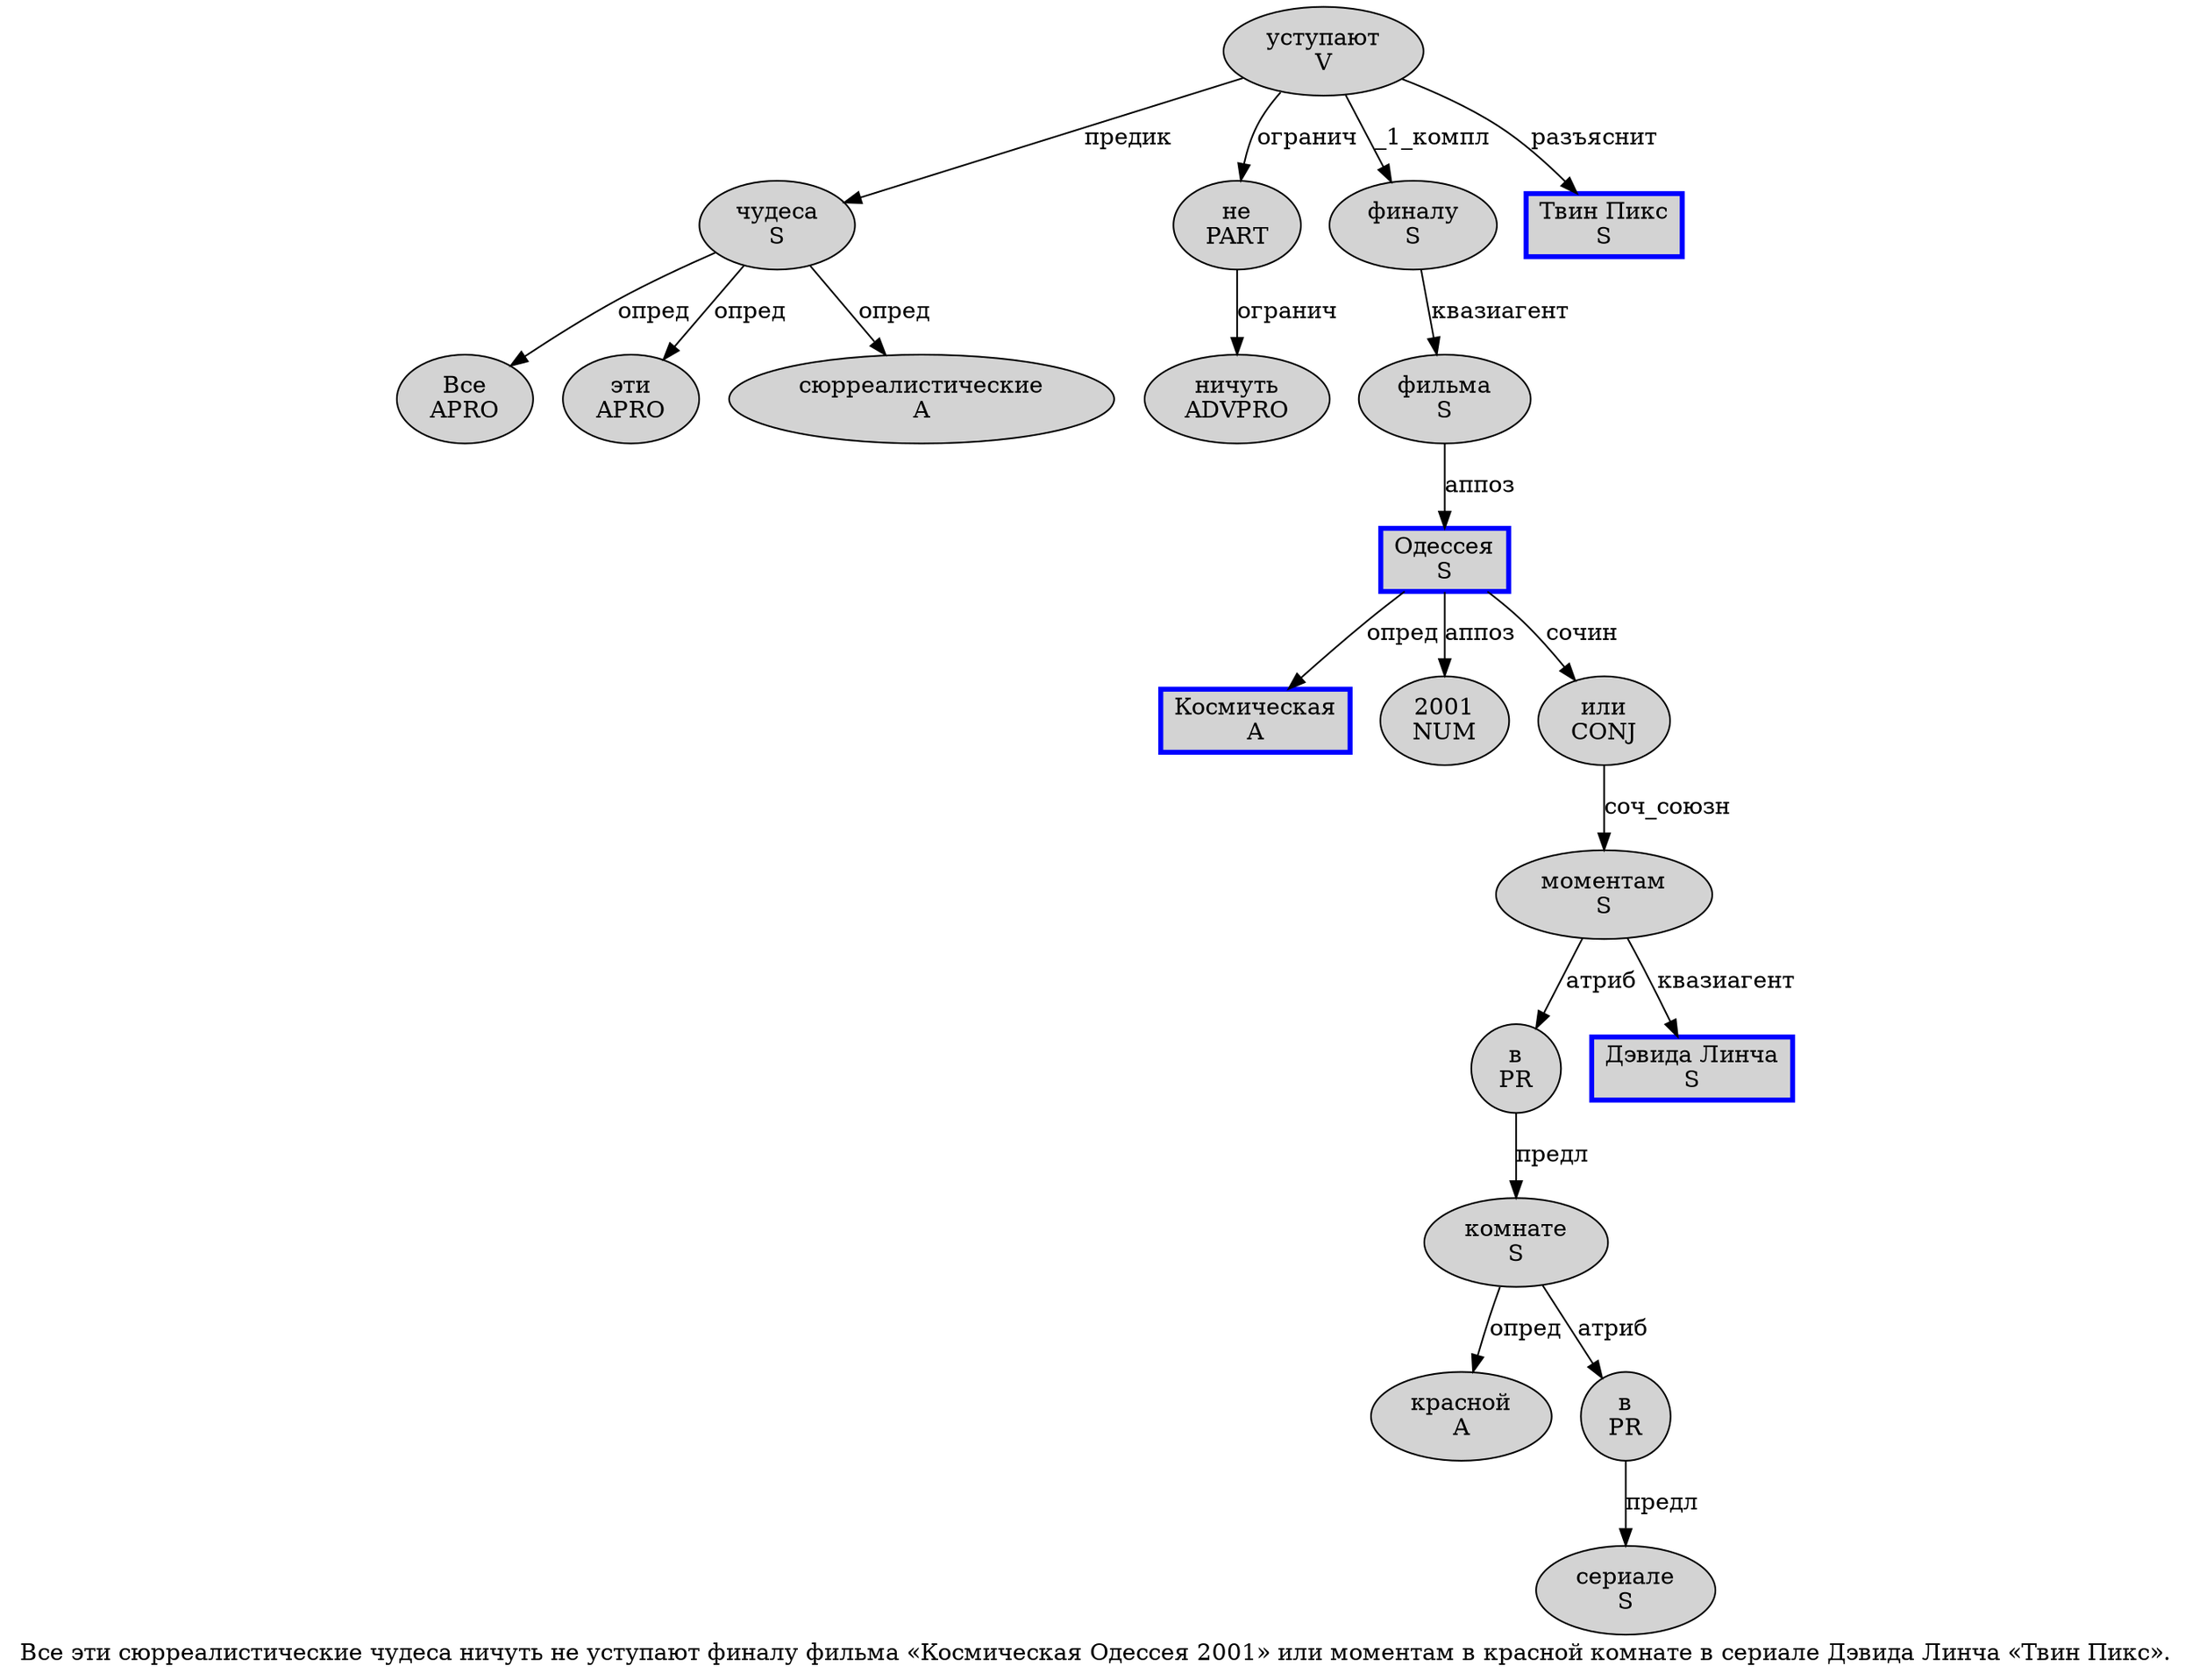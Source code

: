 digraph SENTENCE_2216 {
	graph [label="Все эти сюрреалистические чудеса ничуть не уступают финалу фильма «Космическая Одессея 2001» или моментам в красной комнате в сериале Дэвида Линча «Твин Пикс»."]
	node [style=filled]
		0 [label="Все
APRO" color="" fillcolor=lightgray penwidth=1 shape=ellipse]
		1 [label="эти
APRO" color="" fillcolor=lightgray penwidth=1 shape=ellipse]
		2 [label="сюрреалистические
A" color="" fillcolor=lightgray penwidth=1 shape=ellipse]
		3 [label="чудеса
S" color="" fillcolor=lightgray penwidth=1 shape=ellipse]
		4 [label="ничуть
ADVPRO" color="" fillcolor=lightgray penwidth=1 shape=ellipse]
		5 [label="не
PART" color="" fillcolor=lightgray penwidth=1 shape=ellipse]
		6 [label="уступают
V" color="" fillcolor=lightgray penwidth=1 shape=ellipse]
		7 [label="финалу
S" color="" fillcolor=lightgray penwidth=1 shape=ellipse]
		8 [label="фильма
S" color="" fillcolor=lightgray penwidth=1 shape=ellipse]
		10 [label="Космическая
A" color=blue fillcolor=lightgray penwidth=3 shape=box]
		11 [label="Одессея
S" color=blue fillcolor=lightgray penwidth=3 shape=box]
		12 [label="2001
NUM" color="" fillcolor=lightgray penwidth=1 shape=ellipse]
		14 [label="или
CONJ" color="" fillcolor=lightgray penwidth=1 shape=ellipse]
		15 [label="моментам
S" color="" fillcolor=lightgray penwidth=1 shape=ellipse]
		16 [label="в
PR" color="" fillcolor=lightgray penwidth=1 shape=ellipse]
		17 [label="красной
A" color="" fillcolor=lightgray penwidth=1 shape=ellipse]
		18 [label="комнате
S" color="" fillcolor=lightgray penwidth=1 shape=ellipse]
		19 [label="в
PR" color="" fillcolor=lightgray penwidth=1 shape=ellipse]
		20 [label="сериале
S" color="" fillcolor=lightgray penwidth=1 shape=ellipse]
		21 [label="Дэвида Линча
S" color=blue fillcolor=lightgray penwidth=3 shape=box]
		23 [label="Твин Пикс
S" color=blue fillcolor=lightgray penwidth=3 shape=box]
			18 -> 17 [label="опред"]
			18 -> 19 [label="атриб"]
			16 -> 18 [label="предл"]
			6 -> 3 [label="предик"]
			6 -> 5 [label="огранич"]
			6 -> 7 [label="_1_компл"]
			6 -> 23 [label="разъяснит"]
			19 -> 20 [label="предл"]
			7 -> 8 [label="квазиагент"]
			8 -> 11 [label="аппоз"]
			15 -> 16 [label="атриб"]
			15 -> 21 [label="квазиагент"]
			11 -> 10 [label="опред"]
			11 -> 12 [label="аппоз"]
			11 -> 14 [label="сочин"]
			5 -> 4 [label="огранич"]
			14 -> 15 [label="соч_союзн"]
			3 -> 0 [label="опред"]
			3 -> 1 [label="опред"]
			3 -> 2 [label="опред"]
}